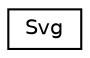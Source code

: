 digraph "Graphical Class Hierarchy"
{
  edge [fontname="Helvetica",fontsize="10",labelfontname="Helvetica",labelfontsize="10"];
  node [fontname="Helvetica",fontsize="10",shape=record];
  rankdir="LR";
  Node1 [label="Svg",height=0.2,width=0.4,color="black", fillcolor="white", style="filled",URL="$classSvg.html"];
}
